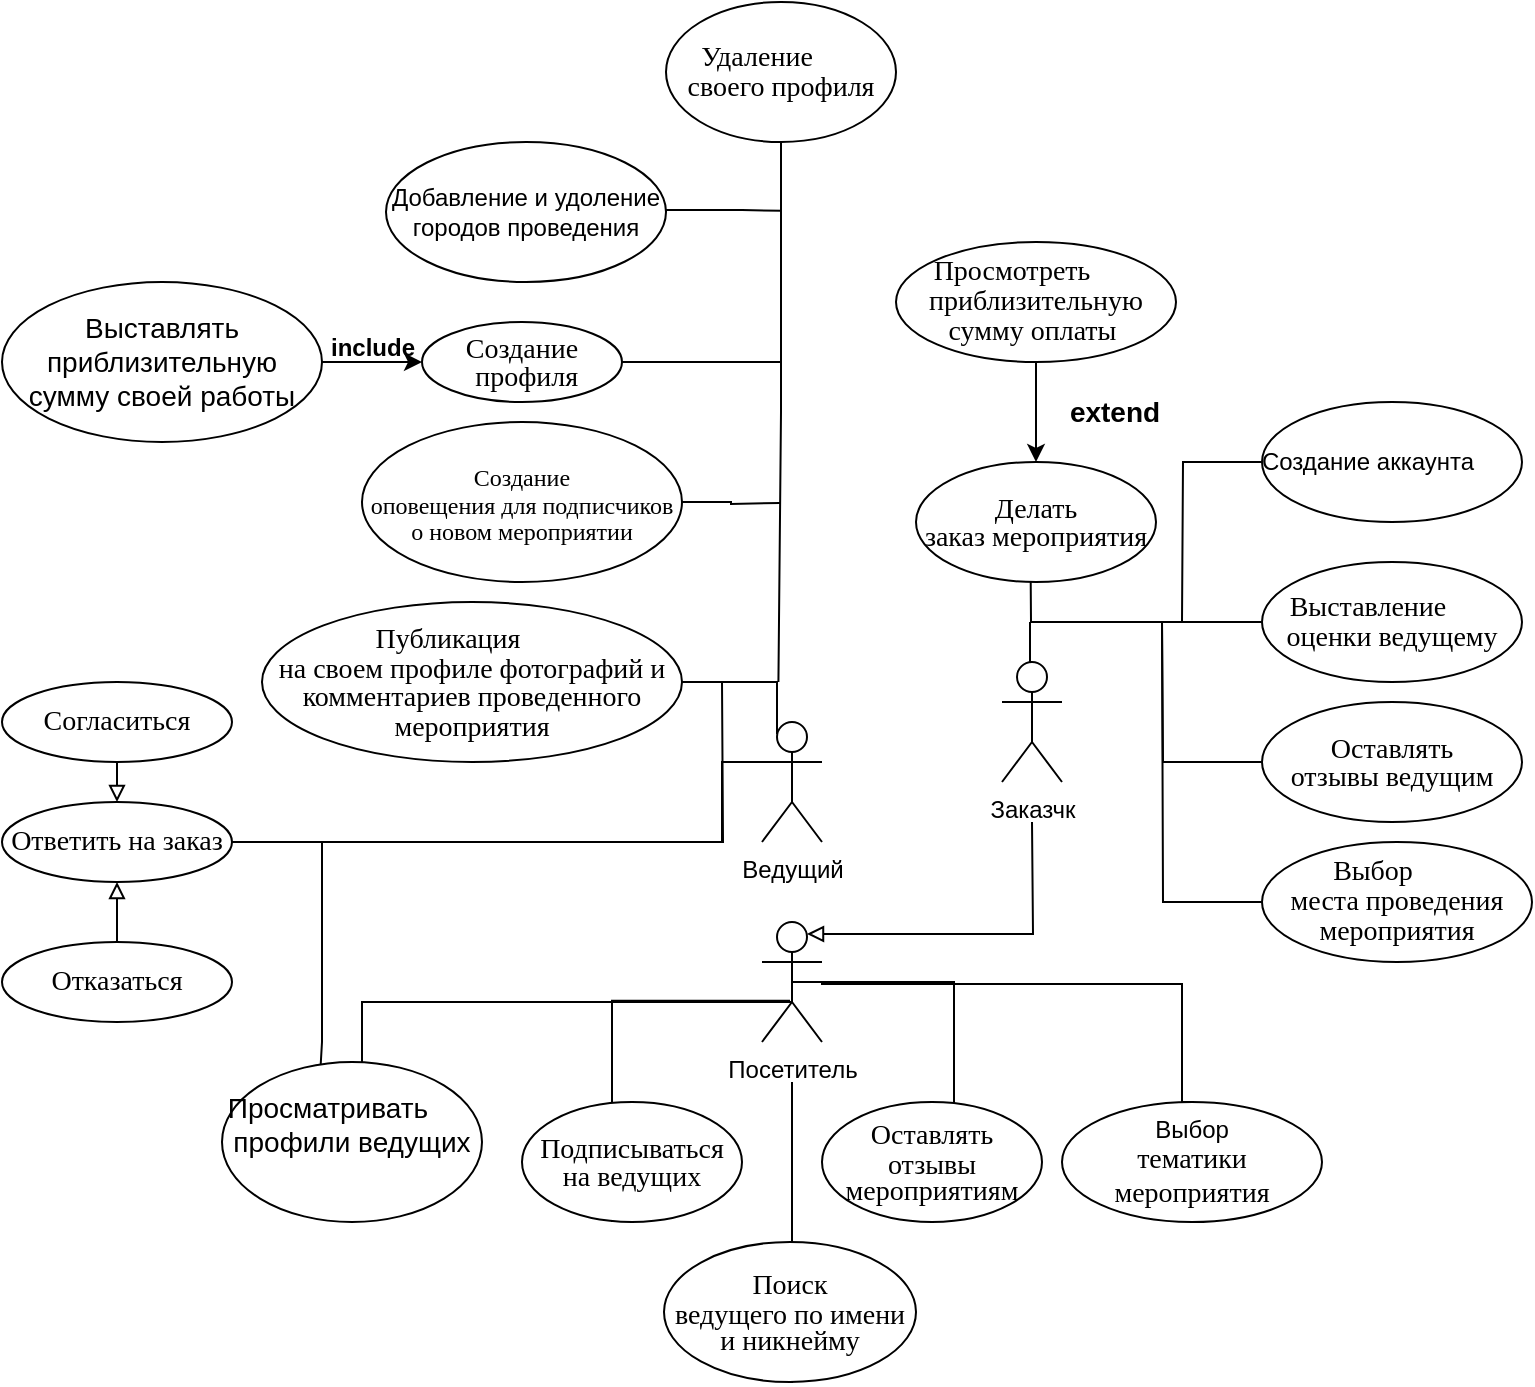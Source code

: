 <mxfile version="23.1.5" type="device">
  <diagram name="Страница — 1" id="OHPbtW47BLf-6SpPoDRo">
    <mxGraphModel dx="1222" dy="686" grid="1" gridSize="10" guides="1" tooltips="1" connect="1" arrows="1" fold="1" page="1" pageScale="1" pageWidth="1169" pageHeight="827" math="0" shadow="0">
      <root>
        <mxCell id="0" />
        <mxCell id="1" parent="0" />
        <mxCell id="3I0eWTXnM6t79etP0zgn-1" style="edgeStyle=orthogonalEdgeStyle;rounded=0;orthogonalLoop=1;jettySize=auto;html=1;exitX=0;exitY=0.333;exitDx=0;exitDy=0;exitPerimeter=0;entryX=0.379;entryY=0.033;entryDx=0;entryDy=0;entryPerimeter=0;endArrow=none;endFill=0;" parent="1" source="-jR6Xb7oqTsEaNnmOi9C-1" target="-jR6Xb7oqTsEaNnmOi9C-5" edge="1">
          <mxGeometry relative="1" as="geometry">
            <mxPoint x="480" y="570" as="targetPoint" />
            <Array as="points">
              <mxPoint x="660" y="430" />
              <mxPoint x="660" y="470" />
              <mxPoint x="460" y="470" />
              <mxPoint x="460" y="570" />
            </Array>
          </mxGeometry>
        </mxCell>
        <mxCell id="-jR6Xb7oqTsEaNnmOi9C-1" value="Ведущий" style="shape=umlActor;verticalLabelPosition=bottom;verticalAlign=top;html=1;" parent="1" vertex="1">
          <mxGeometry x="680" y="410" width="30" height="60" as="geometry" />
        </mxCell>
        <mxCell id="-jR6Xb7oqTsEaNnmOi9C-9" style="edgeStyle=orthogonalEdgeStyle;rounded=0;orthogonalLoop=1;jettySize=auto;html=1;exitX=0;exitY=0.333;exitDx=0;exitDy=0;exitPerimeter=0;endArrow=none;endFill=0;" parent="1" source="-jR6Xb7oqTsEaNnmOi9C-2" target="-jR6Xb7oqTsEaNnmOi9C-5" edge="1">
          <mxGeometry relative="1" as="geometry">
            <Array as="points">
              <mxPoint x="695" y="530" />
              <mxPoint x="695" y="550" />
              <mxPoint x="480" y="550" />
            </Array>
          </mxGeometry>
        </mxCell>
        <mxCell id="-jR6Xb7oqTsEaNnmOi9C-10" style="edgeStyle=orthogonalEdgeStyle;rounded=0;orthogonalLoop=1;jettySize=auto;html=1;entryX=0.5;entryY=0;entryDx=0;entryDy=0;exitX=0.467;exitY=0.656;exitDx=0;exitDy=0;exitPerimeter=0;endArrow=none;endFill=0;" parent="1" source="-jR6Xb7oqTsEaNnmOi9C-2" edge="1">
          <mxGeometry relative="1" as="geometry">
            <mxPoint x="680" y="520" as="sourcePoint" />
            <mxPoint x="605" y="660" as="targetPoint" />
            <Array as="points">
              <mxPoint x="605" y="549" />
            </Array>
          </mxGeometry>
        </mxCell>
        <mxCell id="-jR6Xb7oqTsEaNnmOi9C-11" style="edgeStyle=orthogonalEdgeStyle;rounded=0;orthogonalLoop=1;jettySize=auto;html=1;exitX=1;exitY=0.333;exitDx=0;exitDy=0;exitPerimeter=0;entryX=0.5;entryY=0;entryDx=0;entryDy=0;endArrow=none;endFill=0;" parent="1" target="-jR6Xb7oqTsEaNnmOi9C-8" edge="1">
          <mxGeometry relative="1" as="geometry">
            <mxPoint x="710" y="540" as="sourcePoint" />
            <mxPoint x="865" y="600" as="targetPoint" />
            <Array as="points">
              <mxPoint x="710" y="541" />
              <mxPoint x="890" y="541" />
              <mxPoint x="890" y="600" />
            </Array>
          </mxGeometry>
        </mxCell>
        <mxCell id="-jR6Xb7oqTsEaNnmOi9C-12" style="edgeStyle=orthogonalEdgeStyle;rounded=0;orthogonalLoop=1;jettySize=auto;html=1;exitX=0.5;exitY=0.5;exitDx=0;exitDy=0;exitPerimeter=0;endArrow=none;endFill=0;" parent="1" source="-jR6Xb7oqTsEaNnmOi9C-2" edge="1">
          <mxGeometry relative="1" as="geometry">
            <mxPoint x="710" y="545" as="sourcePoint" />
            <mxPoint x="775" y="610" as="targetPoint" />
            <Array as="points">
              <mxPoint x="776" y="540" />
            </Array>
          </mxGeometry>
        </mxCell>
        <mxCell id="-jR6Xb7oqTsEaNnmOi9C-33" style="edgeStyle=orthogonalEdgeStyle;rounded=0;orthogonalLoop=1;jettySize=auto;html=1;exitX=0.75;exitY=0.1;exitDx=0;exitDy=0;exitPerimeter=0;endArrow=none;endFill=0;startArrow=block;startFill=0;" parent="1" source="-jR6Xb7oqTsEaNnmOi9C-2" edge="1">
          <mxGeometry relative="1" as="geometry">
            <mxPoint x="815" y="460" as="targetPoint" />
          </mxGeometry>
        </mxCell>
        <mxCell id="-jR6Xb7oqTsEaNnmOi9C-2" value="Посетитель&lt;br&gt;" style="shape=umlActor;verticalLabelPosition=bottom;verticalAlign=top;html=1;" parent="1" vertex="1">
          <mxGeometry x="680" y="510" width="30" height="60" as="geometry" />
        </mxCell>
        <mxCell id="-jR6Xb7oqTsEaNnmOi9C-34" style="edgeStyle=orthogonalEdgeStyle;rounded=0;orthogonalLoop=1;jettySize=auto;html=1;exitX=0.5;exitY=0;exitDx=0;exitDy=0;exitPerimeter=0;endArrow=none;endFill=0;" parent="1" source="-jR6Xb7oqTsEaNnmOi9C-3" edge="1">
          <mxGeometry relative="1" as="geometry">
            <mxPoint x="814" y="360.0" as="targetPoint" />
          </mxGeometry>
        </mxCell>
        <mxCell id="-jR6Xb7oqTsEaNnmOi9C-3" value="Заказчк" style="shape=umlActor;verticalLabelPosition=bottom;verticalAlign=top;html=1;" parent="1" vertex="1">
          <mxGeometry x="800" y="380" width="30" height="60" as="geometry" />
        </mxCell>
        <mxCell id="-jR6Xb7oqTsEaNnmOi9C-5" value="&lt;p style=&quot;text-indent: -18pt; font-size: 14px;&quot; class=&quot;MsoListParagraph&quot;&gt;Просматривать профили ведущих&lt;br&gt;&lt;br&gt;&lt;/p&gt;" style="ellipse;whiteSpace=wrap;html=1;align=center;" parent="1" vertex="1">
          <mxGeometry x="410" y="580" width="130" height="80" as="geometry" />
        </mxCell>
        <mxCell id="-jR6Xb7oqTsEaNnmOi9C-6" value="&lt;p style=&quot;text-indent:-18.0pt;mso-list:l0 level1 lfo1&quot; class=&quot;MsoListParagraph&quot;&gt;&lt;/p&gt;&lt;div style=&quot;&quot;&gt;&lt;span style=&quot;font-size: 14px; font-family: &amp;quot;Times New Roman&amp;quot;, serif; text-indent: -18pt; background-color: initial;&quot;&gt;Подписываться&lt;/span&gt;&lt;/div&gt;&lt;span style=&quot;line-height: 107%; font-family: &amp;quot;Times New Roman&amp;quot;, serif;&quot;&gt;&lt;div style=&quot;&quot;&gt;&lt;span style=&quot;font-size: 14px; text-indent: -18pt; background-color: initial;&quot;&gt;на ведущих&lt;/span&gt;&lt;/div&gt;&lt;span style=&quot;font-size: 14pt;&quot;&gt;&lt;/span&gt;&lt;/span&gt;&lt;p&gt;&lt;/p&gt;" style="ellipse;whiteSpace=wrap;html=1;" parent="1" vertex="1">
          <mxGeometry x="560" y="600" width="110" height="60" as="geometry" />
        </mxCell>
        <mxCell id="-jR6Xb7oqTsEaNnmOi9C-7" value="&lt;p style=&quot;text-indent:-18.0pt;mso-list:l0 level1 lfo1&quot; class=&quot;MsoListParagraph&quot;&gt;&lt;/p&gt;&lt;div style=&quot;&quot;&gt;&lt;span style=&quot;font-size: 14px; font-family: &amp;quot;Times New Roman&amp;quot;, serif; text-indent: -18pt; background-color: initial;&quot;&gt;Оставлять&lt;/span&gt;&lt;/div&gt;&lt;span style=&quot;line-height: 107%; font-family: &amp;quot;Times New Roman&amp;quot;, serif;&quot;&gt;&lt;div style=&quot;&quot;&gt;&lt;span style=&quot;font-size: 14px; text-indent: -18pt; background-color: initial;&quot;&gt;отзывы мероприятиям&lt;/span&gt;&lt;/div&gt;&lt;span style=&quot;font-size: 14pt;&quot;&gt;&lt;/span&gt;&lt;/span&gt;&lt;p&gt;&lt;/p&gt;" style="ellipse;whiteSpace=wrap;html=1;" parent="1" vertex="1">
          <mxGeometry x="710" y="600" width="110" height="60" as="geometry" />
        </mxCell>
        <mxCell id="-jR6Xb7oqTsEaNnmOi9C-8" value="Выбор&lt;br style=&quot;border-color: var(--border-color); font-family: &amp;quot;Times New Roman&amp;quot;, serif; font-size: 14px; text-indent: -24px;&quot;&gt;&lt;span style=&quot;font-family: &amp;quot;Times New Roman&amp;quot;, serif; font-size: 14px; text-indent: -24px;&quot;&gt;тематики мероприятия&lt;/span&gt;" style="ellipse;whiteSpace=wrap;html=1;" parent="1" vertex="1">
          <mxGeometry x="830" y="600" width="130" height="60" as="geometry" />
        </mxCell>
        <mxCell id="-jR6Xb7oqTsEaNnmOi9C-16" style="edgeStyle=orthogonalEdgeStyle;rounded=0;orthogonalLoop=1;jettySize=auto;html=1;exitX=0.5;exitY=0;exitDx=0;exitDy=0;endArrow=none;endFill=0;" parent="1" source="-jR6Xb7oqTsEaNnmOi9C-15" edge="1">
          <mxGeometry relative="1" as="geometry">
            <mxPoint x="695" y="590" as="targetPoint" />
            <Array as="points">
              <mxPoint x="695" y="740" />
            </Array>
          </mxGeometry>
        </mxCell>
        <mxCell id="-jR6Xb7oqTsEaNnmOi9C-15" value="&lt;p style=&quot;text-indent:-18.0pt;mso-list:l0 level1 lfo1&quot; class=&quot;MsoListParagraph&quot;&gt;&lt;/p&gt;&lt;div style=&quot;&quot;&gt;&lt;span style=&quot;font-size: 14px; font-family: &amp;quot;Times New Roman&amp;quot;, serif; text-indent: -18pt; background-color: initial;&quot;&gt;Поиск&lt;/span&gt;&lt;/div&gt;&lt;span style=&quot;line-height: 107%; font-family: &amp;quot;Times New Roman&amp;quot;, serif;&quot;&gt;&lt;div style=&quot;&quot;&gt;&lt;span style=&quot;font-size: 14px; text-indent: -18pt; background-color: initial;&quot;&gt;ведущего по имени и никнейму&lt;/span&gt;&lt;/div&gt;&lt;span style=&quot;font-size: 14pt;&quot;&gt;&lt;/span&gt;&lt;/span&gt;&lt;p&gt;&lt;/p&gt;" style="ellipse;whiteSpace=wrap;html=1;" parent="1" vertex="1">
          <mxGeometry x="631" y="670" width="126" height="70" as="geometry" />
        </mxCell>
        <mxCell id="-jR6Xb7oqTsEaNnmOi9C-35" style="edgeStyle=orthogonalEdgeStyle;rounded=0;orthogonalLoop=1;jettySize=auto;html=1;exitX=0.5;exitY=1;exitDx=0;exitDy=0;entryX=0.5;entryY=0;entryDx=0;entryDy=0;" parent="1" source="-jR6Xb7oqTsEaNnmOi9C-17" target="-jR6Xb7oqTsEaNnmOi9C-21" edge="1">
          <mxGeometry relative="1" as="geometry" />
        </mxCell>
        <mxCell id="-jR6Xb7oqTsEaNnmOi9C-17" value="&lt;p style=&quot;text-indent: -18pt;&quot; class=&quot;MsoListParagraph&quot;&gt;&lt;span style=&quot;line-height: 107%; font-family: &amp;quot;Times New Roman&amp;quot;, serif;&quot;&gt;&lt;font style=&quot;font-size: 14px;&quot;&gt;Просмотреть&lt;br&gt;приблизительную сумму оплаты&amp;nbsp;&lt;/font&gt;&lt;span style=&quot;font-size: 14pt;&quot;&gt;&lt;/span&gt;&lt;/span&gt;&lt;/p&gt;" style="ellipse;whiteSpace=wrap;html=1;" parent="1" vertex="1">
          <mxGeometry x="747" y="170" width="140" height="60" as="geometry" />
        </mxCell>
        <mxCell id="-jR6Xb7oqTsEaNnmOi9C-24" style="edgeStyle=orthogonalEdgeStyle;rounded=0;orthogonalLoop=1;jettySize=auto;html=1;exitX=0;exitY=0.5;exitDx=0;exitDy=0;endArrow=none;endFill=0;" parent="1" source="-jR6Xb7oqTsEaNnmOi9C-18" edge="1">
          <mxGeometry relative="1" as="geometry">
            <mxPoint x="880" y="360" as="targetPoint" />
          </mxGeometry>
        </mxCell>
        <mxCell id="-jR6Xb7oqTsEaNnmOi9C-18" value="&lt;p style=&quot;text-indent: -18pt;&quot; class=&quot;MsoListParagraph&quot;&gt;&lt;span style=&quot;line-height: 107%; font-family: &amp;quot;Times New Roman&amp;quot;, serif;&quot;&gt;&lt;font style=&quot;font-size: 14px;&quot;&gt;Выбор&lt;br/&gt;места проведения мероприятия&lt;/font&gt;&lt;span style=&quot;font-size: 14pt;&quot;&gt;&lt;/span&gt;&lt;/span&gt;&lt;/p&gt;" style="ellipse;whiteSpace=wrap;html=1;" parent="1" vertex="1">
          <mxGeometry x="930" y="470" width="135" height="60" as="geometry" />
        </mxCell>
        <mxCell id="-jR6Xb7oqTsEaNnmOi9C-25" style="edgeStyle=orthogonalEdgeStyle;rounded=0;orthogonalLoop=1;jettySize=auto;html=1;exitX=0;exitY=0.5;exitDx=0;exitDy=0;endArrow=none;endFill=0;" parent="1" source="-jR6Xb7oqTsEaNnmOi9C-19" edge="1">
          <mxGeometry relative="1" as="geometry">
            <mxPoint x="880" y="359.5" as="targetPoint" />
          </mxGeometry>
        </mxCell>
        <mxCell id="-jR6Xb7oqTsEaNnmOi9C-19" value="&lt;p style=&quot;text-indent: -18pt;&quot; class=&quot;MsoListParagraph&quot;&gt;&lt;/p&gt;&lt;div style=&quot;&quot;&gt;&lt;span style=&quot;font-size: 14px; font-family: &amp;quot;Times New Roman&amp;quot;, serif; text-indent: -18pt; background-color: initial;&quot;&gt;Оставлять&lt;/span&gt;&lt;/div&gt;&lt;span style=&quot;line-height: 107%; font-family: &amp;quot;Times New Roman&amp;quot;, serif;&quot;&gt;&lt;div style=&quot;&quot;&gt;&lt;span style=&quot;font-size: 14px; text-indent: -18pt; background-color: initial;&quot;&gt;отзывы ведущим&lt;/span&gt;&lt;/div&gt;&lt;span style=&quot;font-size: 14pt;&quot;&gt;&lt;/span&gt;&lt;/span&gt;&lt;p&gt;&lt;/p&gt;" style="ellipse;whiteSpace=wrap;html=1;" parent="1" vertex="1">
          <mxGeometry x="930" y="400" width="130" height="60" as="geometry" />
        </mxCell>
        <mxCell id="-jR6Xb7oqTsEaNnmOi9C-29" style="edgeStyle=orthogonalEdgeStyle;rounded=0;orthogonalLoop=1;jettySize=auto;html=1;exitX=0;exitY=0.5;exitDx=0;exitDy=0;endArrow=none;endFill=0;strokeColor=default;" parent="1" source="-jR6Xb7oqTsEaNnmOi9C-20" edge="1">
          <mxGeometry relative="1" as="geometry">
            <mxPoint x="814" y="290" as="targetPoint" />
          </mxGeometry>
        </mxCell>
        <mxCell id="-jR6Xb7oqTsEaNnmOi9C-20" value="&lt;p style=&quot;text-indent: -18pt;&quot; class=&quot;MsoListParagraph&quot;&gt;&lt;span style=&quot;line-height: 107%; font-family: &amp;quot;Times New Roman&amp;quot;, serif;&quot;&gt;&lt;font style=&quot;font-size: 14px;&quot;&gt;Выставление&lt;br&gt;оценки ведущему&lt;/font&gt;&lt;span style=&quot;font-size: 14pt;&quot;&gt;&lt;/span&gt;&lt;/span&gt;&lt;/p&gt;" style="ellipse;whiteSpace=wrap;html=1;" parent="1" vertex="1">
          <mxGeometry x="930" y="330" width="130" height="60" as="geometry" />
        </mxCell>
        <mxCell id="-jR6Xb7oqTsEaNnmOi9C-21" value="&lt;p style=&quot;text-indent:-18.0pt;mso-list:l0 level1 lfo1&quot; class=&quot;MsoListParagraph&quot;&gt;&lt;/p&gt;&lt;div style=&quot;&quot;&gt;&lt;span style=&quot;font-size: 14px; font-family: &amp;quot;Times New Roman&amp;quot;, serif; text-indent: -18pt; background-color: initial;&quot;&gt;Делать&lt;/span&gt;&lt;/div&gt;&lt;span style=&quot;line-height: 107%; font-family: &amp;quot;Times New Roman&amp;quot;, serif;&quot;&gt;&lt;div style=&quot;&quot;&gt;&lt;span style=&quot;font-size: 14px; text-indent: -18pt; background-color: initial;&quot;&gt;заказ мероприятия&lt;/span&gt;&lt;/div&gt;&lt;span style=&quot;font-size: 14pt;&quot;&gt;&lt;/span&gt;&lt;/span&gt;&lt;p&gt;&lt;/p&gt;" style="ellipse;whiteSpace=wrap;html=1;" parent="1" vertex="1">
          <mxGeometry x="757" y="280" width="120" height="60" as="geometry" />
        </mxCell>
        <mxCell id="-jR6Xb7oqTsEaNnmOi9C-31" value="extend" style="text;align=center;fontStyle=1;verticalAlign=middle;spacingLeft=3;spacingRight=3;strokeColor=none;rotatable=0;points=[[0,0.5],[1,0.5]];portConstraint=eastwest;html=1;direction=south;flipV=0;flipH=1;fontSize=14;" parent="1" vertex="1">
          <mxGeometry x="827" y="240" width="58" height="30" as="geometry" />
        </mxCell>
        <mxCell id="-jR6Xb7oqTsEaNnmOi9C-47" style="edgeStyle=orthogonalEdgeStyle;rounded=0;orthogonalLoop=1;jettySize=auto;html=1;exitX=1;exitY=0.5;exitDx=0;exitDy=0;endArrow=none;endFill=0;" parent="1" source="-jR6Xb7oqTsEaNnmOi9C-37" edge="1">
          <mxGeometry relative="1" as="geometry">
            <mxPoint x="689.0" y="229.947" as="targetPoint" />
          </mxGeometry>
        </mxCell>
        <mxCell id="-jR6Xb7oqTsEaNnmOi9C-37" value="&lt;p style=&quot;text-indent:-18.0pt;mso-list:l0 level1 lfo1&quot; class=&quot;MsoListParagraph&quot;&gt;&lt;/p&gt;&lt;div style=&quot;text-align: right;&quot;&gt;&lt;span style=&quot;font-size: 14px; font-family: &amp;quot;Times New Roman&amp;quot;, serif; text-indent: -18pt; background-color: initial;&quot;&gt;Создание&lt;/span&gt;&lt;/div&gt;&lt;span style=&quot;line-height: 107%; font-family: &amp;quot;Times New Roman&amp;quot;, serif;&quot;&gt;&lt;div style=&quot;text-align: right;&quot;&gt;&lt;span style=&quot;font-size: 14px; text-indent: -18pt; background-color: initial;&quot;&gt;профиля&lt;/span&gt;&lt;/div&gt;&lt;b style=&quot;font-size: 14pt;&quot;&gt;&lt;/b&gt;&lt;/span&gt;&lt;p&gt;&lt;/p&gt;" style="ellipse;whiteSpace=wrap;html=1;" parent="1" vertex="1">
          <mxGeometry x="510" y="210" width="100" height="40" as="geometry" />
        </mxCell>
        <mxCell id="-jR6Xb7oqTsEaNnmOi9C-52" style="edgeStyle=orthogonalEdgeStyle;rounded=0;orthogonalLoop=1;jettySize=auto;html=1;exitX=0.5;exitY=1;exitDx=0;exitDy=0;endArrow=none;endFill=0;" parent="1" source="-jR6Xb7oqTsEaNnmOi9C-38" edge="1">
          <mxGeometry relative="1" as="geometry">
            <mxPoint x="688.211" y="390" as="targetPoint" />
          </mxGeometry>
        </mxCell>
        <mxCell id="-jR6Xb7oqTsEaNnmOi9C-38" value="&lt;p style=&quot;text-indent: -18pt;&quot; class=&quot;MsoListParagraph&quot;&gt;&lt;span style=&quot;line-height: 107%; font-family: &amp;quot;Times New Roman&amp;quot;, serif;&quot;&gt;&lt;font style=&quot;font-size: 14px;&quot;&gt;Удаление&lt;br&gt;своего профиля&lt;/font&gt;&lt;b style=&quot;font-size: 14pt;&quot;&gt;&lt;/b&gt;&lt;/span&gt;&lt;/p&gt;" style="ellipse;whiteSpace=wrap;html=1;" parent="1" vertex="1">
          <mxGeometry x="632" y="50" width="115" height="70" as="geometry" />
        </mxCell>
        <mxCell id="-jR6Xb7oqTsEaNnmOi9C-43" style="edgeStyle=orthogonalEdgeStyle;rounded=0;orthogonalLoop=1;jettySize=auto;html=1;exitX=1;exitY=0.5;exitDx=0;exitDy=0;entryX=0;entryY=0.5;entryDx=0;entryDy=0;" parent="1" source="-jR6Xb7oqTsEaNnmOi9C-42" target="-jR6Xb7oqTsEaNnmOi9C-37" edge="1">
          <mxGeometry relative="1" as="geometry" />
        </mxCell>
        <mxCell id="-jR6Xb7oqTsEaNnmOi9C-42" value="&lt;p style=&quot;text-indent:-18.0pt;mso-list:l0 level1 lfo1&quot; class=&quot;MsoListParagraph&quot;&gt;&lt;/p&gt;&lt;div style=&quot;&quot;&gt;&lt;font style=&quot;font-size: 14px;&quot;&gt;Выставлять приблизительную сумму своей работы&lt;/font&gt;&lt;br&gt;&lt;/div&gt;&lt;span style=&quot;line-height: 107%; font-family: &amp;quot;Times New Roman&amp;quot;, serif;&quot;&gt;&lt;b style=&quot;font-size: 14pt;&quot;&gt;&lt;/b&gt;&lt;/span&gt;&lt;p&gt;&lt;/p&gt;" style="ellipse;whiteSpace=wrap;html=1;" parent="1" vertex="1">
          <mxGeometry x="300" y="190" width="160" height="80" as="geometry" />
        </mxCell>
        <mxCell id="-jR6Xb7oqTsEaNnmOi9C-44" value="include" style="text;align=center;fontStyle=1;verticalAlign=middle;spacingLeft=3;spacingRight=3;strokeColor=none;rotatable=0;points=[[0,0.5],[1,0.5]];portConstraint=eastwest;html=1;" parent="1" vertex="1">
          <mxGeometry x="445" y="210" width="80" height="26" as="geometry" />
        </mxCell>
        <mxCell id="-jR6Xb7oqTsEaNnmOi9C-48" style="edgeStyle=orthogonalEdgeStyle;rounded=0;orthogonalLoop=1;jettySize=auto;html=1;exitX=1;exitY=0.5;exitDx=0;exitDy=0;endArrow=none;endFill=0;" parent="1" source="-jR6Xb7oqTsEaNnmOi9C-45" edge="1">
          <mxGeometry relative="1" as="geometry">
            <mxPoint x="689.0" y="300.474" as="targetPoint" />
          </mxGeometry>
        </mxCell>
        <mxCell id="-jR6Xb7oqTsEaNnmOi9C-45" value="&lt;p style=&quot;text-indent:-18.0pt;mso-list:l0 level1 lfo1&quot; class=&quot;MsoListParagraph&quot;&gt;&lt;/p&gt;&lt;div style=&quot;&quot;&gt;&lt;p style=&quot;text-indent: -18pt; font-size: 14px;&quot; class=&quot;MsoListParagraph&quot;&gt;&lt;/p&gt;&lt;div style=&quot;&quot;&gt;&lt;span style=&quot;font-family: &amp;quot;Times New Roman&amp;quot;, serif; text-indent: -18pt; background-color: initial;&quot;&gt;Создание&lt;/span&gt;&lt;/div&gt;&lt;span style=&quot;line-height: 107%; font-family: &amp;quot;Times New Roman&amp;quot;, serif;&quot;&gt;&lt;div style=&quot;&quot;&gt;&lt;span style=&quot;text-indent: -18pt; background-color: initial;&quot;&gt;оповещения для подписчиков о новом мероприятии&lt;/span&gt;&lt;/div&gt;&lt;b&gt;&lt;/b&gt;&lt;/span&gt;&lt;p&gt;&lt;/p&gt;&lt;/div&gt;&lt;span style=&quot;line-height: 107%; font-family: &amp;quot;Times New Roman&amp;quot;, serif;&quot;&gt;&lt;b style=&quot;font-size: 14pt;&quot;&gt;&lt;/b&gt;&lt;/span&gt;&lt;p&gt;&lt;/p&gt;" style="ellipse;whiteSpace=wrap;html=1;" parent="1" vertex="1">
          <mxGeometry x="480" y="260" width="160" height="80" as="geometry" />
        </mxCell>
        <mxCell id="-jR6Xb7oqTsEaNnmOi9C-49" value="&lt;p style=&quot;text-indent:-18.0pt;mso-list:l0 level1 lfo1&quot; class=&quot;MsoListParagraph&quot;&gt;&lt;/p&gt;&lt;div style=&quot;&quot;&gt;&lt;p style=&quot;text-indent: -18pt; font-size: 14px;&quot; class=&quot;MsoListParagraph&quot;&gt;&lt;/p&gt;&lt;div style=&quot;&quot;&gt;&lt;p style=&quot;text-indent:-18.0pt;mso-list:l0 level1 lfo1&quot; class=&quot;MsoListParagraph&quot;&gt;&lt;span style=&quot;line-height: 107%; font-family: &amp;quot;Times New Roman&amp;quot;, serif;&quot;&gt;&lt;font style=&quot;font-size: 14px;&quot;&gt;Публикация&lt;br&gt;на своем профиле фотографий и комментариев проведенного&lt;br&gt;мероприятия&lt;/font&gt;&lt;b style=&quot;font-size: 14pt;&quot;&gt;&lt;/b&gt;&lt;/span&gt;&lt;/p&gt;&lt;/div&gt;&lt;span style=&quot;line-height: 107%; font-family: &amp;quot;Times New Roman&amp;quot;, serif;&quot;&gt;&lt;b&gt;&lt;/b&gt;&lt;/span&gt;&lt;p&gt;&lt;/p&gt;&lt;/div&gt;&lt;span style=&quot;line-height: 107%; font-family: &amp;quot;Times New Roman&amp;quot;, serif;&quot;&gt;&lt;b style=&quot;font-size: 14pt;&quot;&gt;&lt;/b&gt;&lt;/span&gt;&lt;p&gt;&lt;/p&gt;" style="ellipse;whiteSpace=wrap;html=1;" parent="1" vertex="1">
          <mxGeometry x="430" y="350" width="210" height="80" as="geometry" />
        </mxCell>
        <mxCell id="-jR6Xb7oqTsEaNnmOi9C-51" style="edgeStyle=orthogonalEdgeStyle;rounded=0;orthogonalLoop=1;jettySize=auto;html=1;exitX=1;exitY=0.5;exitDx=0;exitDy=0;entryX=0.25;entryY=0.1;entryDx=0;entryDy=0;entryPerimeter=0;endArrow=none;endFill=0;" parent="1" source="-jR6Xb7oqTsEaNnmOi9C-49" target="-jR6Xb7oqTsEaNnmOi9C-1" edge="1">
          <mxGeometry relative="1" as="geometry">
            <Array as="points">
              <mxPoint x="687" y="390" />
            </Array>
          </mxGeometry>
        </mxCell>
        <mxCell id="-jR6Xb7oqTsEaNnmOi9C-54" style="edgeStyle=orthogonalEdgeStyle;rounded=0;orthogonalLoop=1;jettySize=auto;html=1;exitX=1;exitY=0.5;exitDx=0;exitDy=0;endArrow=none;endFill=0;" parent="1" source="-jR6Xb7oqTsEaNnmOi9C-53" edge="1">
          <mxGeometry relative="1" as="geometry">
            <mxPoint x="660" y="390" as="targetPoint" />
          </mxGeometry>
        </mxCell>
        <mxCell id="-jR6Xb7oqTsEaNnmOi9C-53" value="&lt;font face=&quot;Times New Roman, serif&quot;&gt;&lt;span style=&quot;font-size: 14px;&quot;&gt;Ответить на заказ&lt;/span&gt;&lt;/font&gt;" style="ellipse;whiteSpace=wrap;html=1;" parent="1" vertex="1">
          <mxGeometry x="300" y="450" width="115" height="40" as="geometry" />
        </mxCell>
        <mxCell id="-jR6Xb7oqTsEaNnmOi9C-57" style="edgeStyle=orthogonalEdgeStyle;rounded=0;orthogonalLoop=1;jettySize=auto;html=1;exitX=0.5;exitY=1;exitDx=0;exitDy=0;entryX=0.5;entryY=0;entryDx=0;entryDy=0;endArrow=block;endFill=0;" parent="1" source="-jR6Xb7oqTsEaNnmOi9C-55" target="-jR6Xb7oqTsEaNnmOi9C-53" edge="1">
          <mxGeometry relative="1" as="geometry" />
        </mxCell>
        <mxCell id="-jR6Xb7oqTsEaNnmOi9C-55" value="&lt;font face=&quot;Times New Roman, serif&quot;&gt;&lt;span style=&quot;font-size: 14px;&quot;&gt;Согласиться&lt;/span&gt;&lt;/font&gt;" style="ellipse;whiteSpace=wrap;html=1;" parent="1" vertex="1">
          <mxGeometry x="300" y="390" width="115" height="40" as="geometry" />
        </mxCell>
        <mxCell id="-jR6Xb7oqTsEaNnmOi9C-58" style="edgeStyle=orthogonalEdgeStyle;rounded=0;orthogonalLoop=1;jettySize=auto;html=1;exitX=0.5;exitY=0;exitDx=0;exitDy=0;entryX=0.5;entryY=1;entryDx=0;entryDy=0;endArrow=block;endFill=0;" parent="1" source="-jR6Xb7oqTsEaNnmOi9C-56" target="-jR6Xb7oqTsEaNnmOi9C-53" edge="1">
          <mxGeometry relative="1" as="geometry" />
        </mxCell>
        <mxCell id="-jR6Xb7oqTsEaNnmOi9C-56" value="&lt;font face=&quot;Times New Roman, serif&quot;&gt;&lt;span style=&quot;font-size: 14px;&quot;&gt;Отказаться&lt;/span&gt;&lt;/font&gt;" style="ellipse;whiteSpace=wrap;html=1;" parent="1" vertex="1">
          <mxGeometry x="300" y="520" width="115" height="40" as="geometry" />
        </mxCell>
        <mxCell id="aVB_x7IbTm0dHok4L3L6-5" style="edgeStyle=orthogonalEdgeStyle;rounded=0;orthogonalLoop=1;jettySize=auto;html=1;exitX=1;exitY=0.5;exitDx=0;exitDy=0;endArrow=none;endFill=0;" parent="1" source="aVB_x7IbTm0dHok4L3L6-4" edge="1">
          <mxGeometry relative="1" as="geometry">
            <mxPoint x="690" y="154.429" as="targetPoint" />
            <Array as="points">
              <mxPoint x="670" y="154" />
              <mxPoint x="670" y="154" />
            </Array>
          </mxGeometry>
        </mxCell>
        <mxCell id="aVB_x7IbTm0dHok4L3L6-4" value="Добавление и удоление городов проведения" style="ellipse;whiteSpace=wrap;html=1;" parent="1" vertex="1">
          <mxGeometry x="492" y="120" width="140" height="70" as="geometry" />
        </mxCell>
        <mxCell id="oKLM05aGsYNTzdqsJJzQ-2" style="edgeStyle=orthogonalEdgeStyle;rounded=0;orthogonalLoop=1;jettySize=auto;html=1;exitX=0;exitY=0.5;exitDx=0;exitDy=0;endArrow=none;endFill=0;" edge="1" parent="1" source="oKLM05aGsYNTzdqsJJzQ-1">
          <mxGeometry relative="1" as="geometry">
            <mxPoint x="890" y="360" as="targetPoint" />
          </mxGeometry>
        </mxCell>
        <mxCell id="oKLM05aGsYNTzdqsJJzQ-1" value="&lt;p style=&quot;text-indent: -18pt;&quot; class=&quot;MsoListParagraph&quot;&gt;Создание аккаунта&lt;/p&gt;" style="ellipse;whiteSpace=wrap;html=1;align=center;" vertex="1" parent="1">
          <mxGeometry x="930" y="250" width="130" height="60" as="geometry" />
        </mxCell>
      </root>
    </mxGraphModel>
  </diagram>
</mxfile>
